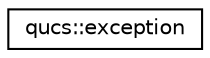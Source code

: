 digraph G
{
  edge [fontname="Helvetica",fontsize="10",labelfontname="Helvetica",labelfontsize="10"];
  node [fontname="Helvetica",fontsize="10",shape=record];
  rankdir="LR";
  Node1 [label="qucs::exception",height=0.2,width=0.4,color="black", fillcolor="white", style="filled",URL="$classqucs_1_1exception.html"];
}
